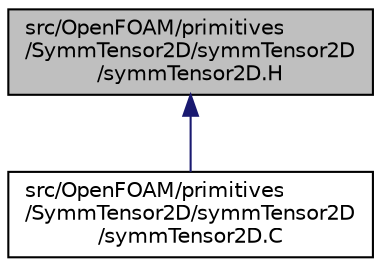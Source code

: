 digraph "src/OpenFOAM/primitives/SymmTensor2D/symmTensor2D/symmTensor2D.H"
{
  bgcolor="transparent";
  edge [fontname="Helvetica",fontsize="10",labelfontname="Helvetica",labelfontsize="10"];
  node [fontname="Helvetica",fontsize="10",shape=record];
  Node1 [label="src/OpenFOAM/primitives\l/SymmTensor2D/symmTensor2D\l/symmTensor2D.H",height=0.2,width=0.4,color="black", fillcolor="grey75", style="filled", fontcolor="black"];
  Node1 -> Node2 [dir="back",color="midnightblue",fontsize="10",style="solid",fontname="Helvetica"];
  Node2 [label="src/OpenFOAM/primitives\l/SymmTensor2D/symmTensor2D\l/symmTensor2D.C",height=0.2,width=0.4,color="black",URL="$a09346.html"];
}
